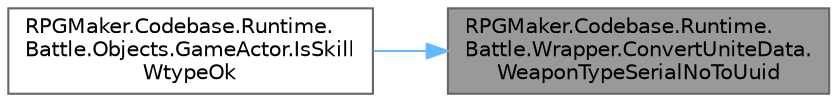 digraph "RPGMaker.Codebase.Runtime.Battle.Wrapper.ConvertUniteData.WeaponTypeSerialNoToUuid"
{
 // LATEX_PDF_SIZE
  bgcolor="transparent";
  edge [fontname=Helvetica,fontsize=10,labelfontname=Helvetica,labelfontsize=10];
  node [fontname=Helvetica,fontsize=10,shape=box,height=0.2,width=0.4];
  rankdir="RL";
  Node1 [id="Node000001",label="RPGMaker.Codebase.Runtime.\lBattle.Wrapper.ConvertUniteData.\lWeaponTypeSerialNoToUuid",height=0.2,width=0.4,color="gray40", fillcolor="grey60", style="filled", fontcolor="black",tooltip="😁 武器タイプをSerialNoからUUIDに変換する"];
  Node1 -> Node2 [id="edge1_Node000001_Node000002",dir="back",color="steelblue1",style="solid",tooltip=" "];
  Node2 [id="Node000002",label="RPGMaker.Codebase.Runtime.\lBattle.Objects.GameActor.IsSkill\lWtypeOk",height=0.2,width=0.4,color="grey40", fillcolor="white", style="filled",URL="$db/dfc/class_r_p_g_maker_1_1_codebase_1_1_runtime_1_1_battle_1_1_objects_1_1_game_actor.html#af83f0f56685c9376accc29752a6183e5",tooltip="😁 指定スキルの発動条件に合う装備をしているか"];
}
